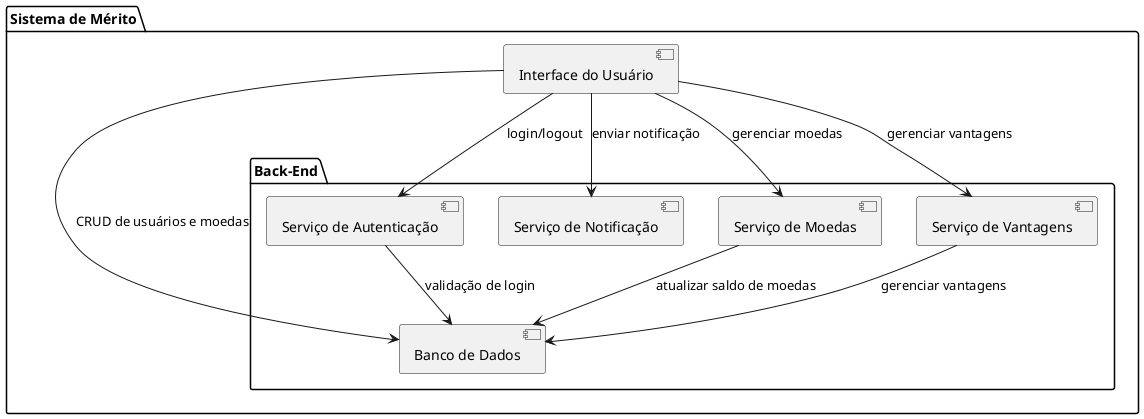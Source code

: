 @startuml
package "Sistema de Mérito" {
    
    package "Back-End" {
        [Banco de Dados] 
        [Serviço de Autenticação]
        [Serviço de Notificação]
        [Serviço de Moedas]
        [Serviço de Vantagens]
    }

    [Interface do Usuário]

    [Interface do Usuário] --> [Serviço de Autenticação] : login/logout
    [Interface do Usuário] --> [Serviço de Notificação] : enviar notificação
    [Interface do Usuário] --> [Serviço de Moedas] : gerenciar moedas
    [Interface do Usuário] --> [Serviço de Vantagens] : gerenciar vantagens
    [Interface do Usuário] --> [Banco de Dados] : CRUD de usuários e moedas
    [Serviço de Autenticação] --> [Banco de Dados] : validação de login
    [Serviço de Moedas] --> [Banco de Dados] : atualizar saldo de moedas
    [Serviço de Vantagens] --> [Banco de Dados] : gerenciar vantagens
}
@enduml
